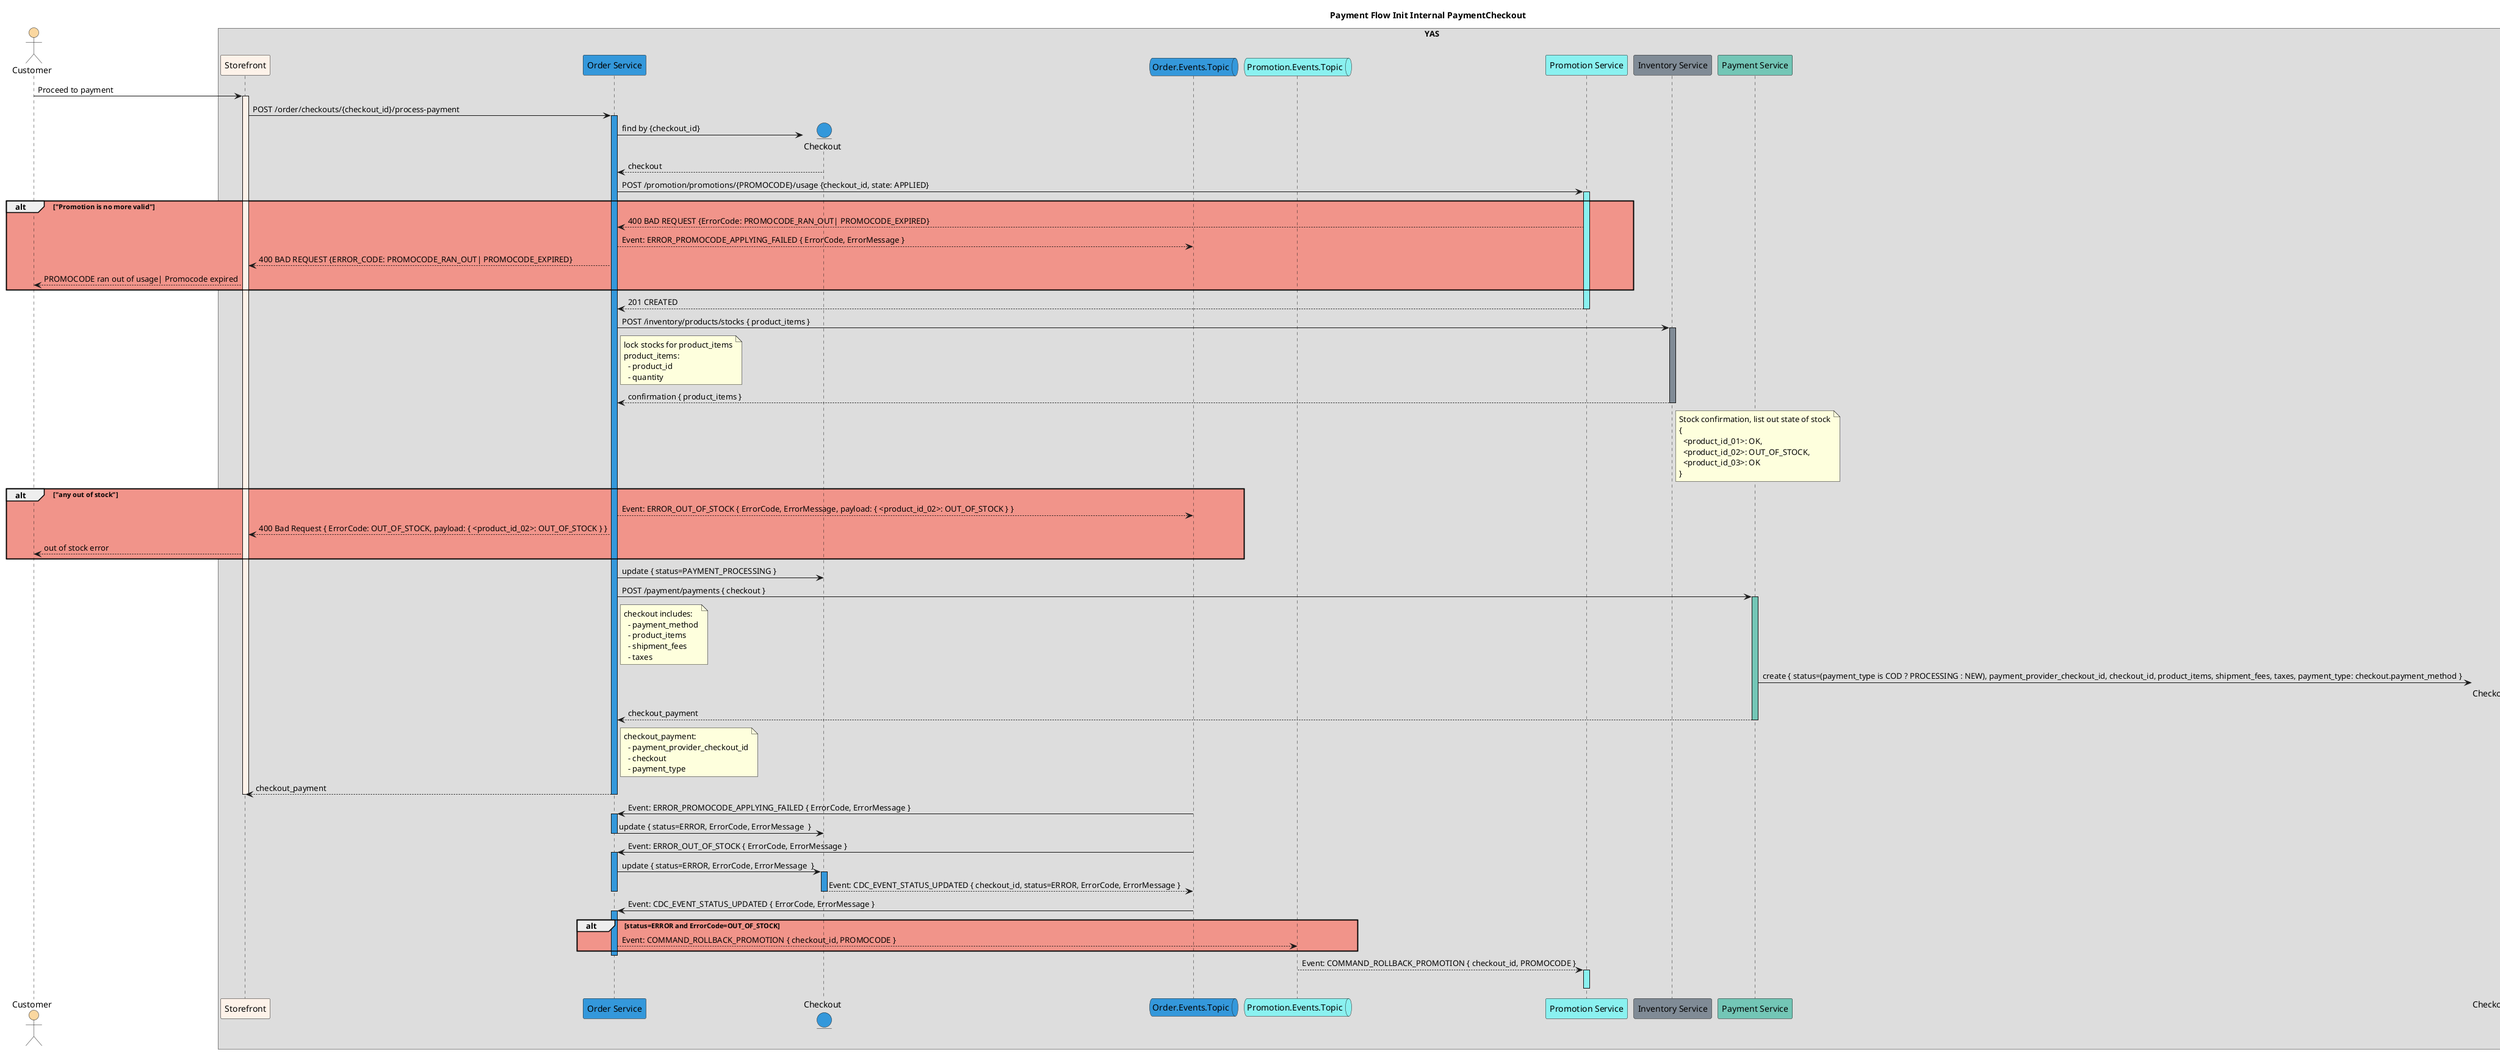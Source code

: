 @startuml Payment Flow Sub 1

title Payment Flow Init Internal PaymentCheckout 

actor Customer as customer #fad7a0

box YAS
    participant "Storefront" as storefront #fdf2e9        
    participant "Order Service" as order_service #3498db    
    entity "Checkout" as checkout #3498db
    queue "Order.Events.Topic" as otopic #3498db
    queue "Promotion.Events.Topic" as ptopic #8af1f0
    participant "Promotion Service" as promotion_service #8af1f0
    participant "Inventory Service" as inventory_service #808b96
    participant "Payment Service" as payment_service #73c6b6
    entity "Checkout Payment" as checkout_payment #73c6b6
    participant "Notification Service" as notification_service #fad7a0
end box 

box "Payment Provider" #eafaf1
    participant "Payment Provider" as payment_provider #73c6b6
    entity "Payment Provider: Checkout" as payment_provider_checkout #73c6b6
end box

customer -> storefront: Proceed to payment
activate storefront #fdf2e9   
  storefront -> order_service: POST /order/checkouts/{checkout_id}/process-payment
  activate order_service #3498db
    order_service -> checkout **: find by {checkout_id}
    order_service <-- checkout: checkout
    order_service -> promotion_service: POST /promotion/promotions/{PROMOCODE}/usage {checkout_id, state: APPLIED}
    activate promotion_service #8af1f0
      alt #f1948a "Promotion is no more valid"
        promotion_service --> order_service: 400 BAD REQUEST {ErrorCode: PROMOCODE_RAN_OUT| PROMOCODE_EXPIRED}
        order_service --> otopic: Event: ERROR_PROMOCODE_APPLYING_FAILED { ErrorCode, ErrorMessage }
        order_service --> storefront: 400 BAD REQUEST {ERROR_CODE: PROMOCODE_RAN_OUT| PROMOCODE_EXPIRED}
        storefront --> customer:  PROMOCODE ran out of usage| Promocode expired
      end 

      promotion_service --> order_service: 201 CREATED     
    deactivate promotion_service
    order_service -> inventory_service: POST /inventory/products/stocks { product_items }
    note right of order_service
      lock stocks for product_items
      product_items:
        - product_id
        - quantity
    end note
    activate inventory_service #808b96
      inventory_service --> order_service: confirmation { product_items }
      note right of inventory_service
        Stock confirmation, list out state of stock
        {
          <product_id_01>: OK,
          <product_id_02>: OUT_OF_STOCK,
          <product_id_03>: OK
        }
      end note
    deactivate inventory_service
    alt #f1948a "any out of stock"
      order_service --> otopic: Event: ERROR_OUT_OF_STOCK { ErrorCode, ErrorMessage, payload: { <product_id_02>: OUT_OF_STOCK } }
      order_service --> storefront: 400 Bad Request { ErrorCode: OUT_OF_STOCK, payload: { <product_id_02>: OUT_OF_STOCK } }
      storefront --> customer: out of stock error
    end
    order_service -> checkout: update { status=PAYMENT_PROCESSING }
    order_service -> payment_service: POST /payment/payments { checkout }
    note right of order_service
      checkout includes:
        - payment_method
        - product_items
        - shipment_fees
        - taxes
    end note 
    activate payment_service #73c6b6 
      payment_service -> checkout_payment **: create { status=(payment_type is COD ? PROCESSING : NEW), payment_provider_checkout_id, checkout_id, product_items, shipment_fees, taxes, payment_type: checkout.payment_method }
      order_service <-- payment_service: checkout_payment
      note right of order_service
        checkout_payment:
          - payment_provider_checkout_id
          - checkout
          - payment_type
      end note
    deactivate payment_service
    storefront <-- order_service: checkout_payment 
  deactivate order_service
deactivate storefront   
otopic -> order_service:  Event: ERROR_PROMOCODE_APPLYING_FAILED { ErrorCode, ErrorMessage }
activate order_service #3498db
  order_service -> checkout: update { status=ERROR, ErrorCode, ErrorMessage  }
deactivate order_service

otopic -> order_service:  Event: ERROR_OUT_OF_STOCK { ErrorCode, ErrorMessage }
activate order_service #3498db
  order_service -> checkout: update { status=ERROR, ErrorCode, ErrorMessage  }
  activate checkout #3498db
    checkout --> otopic: Event: CDC_EVENT_STATUS_UPDATED { checkout_id, status=ERROR, ErrorCode, ErrorMessage }
  deactivate checkout
deactivate order_service

otopic -> order_service:  Event: CDC_EVENT_STATUS_UPDATED { ErrorCode, ErrorMessage }
activate order_service #3498db
  alt #f1948a status=ERROR and ErrorCode=OUT_OF_STOCK
    order_service --> ptopic: Event: COMMAND_ROLLBACK_PROMOTION { checkout_id, PROMOCODE }
  end
deactivate order_service

ptopic --> promotion_service: Event: COMMAND_ROLLBACK_PROMOTION { checkout_id, PROMOCODE }
activate promotion_service #8af1f0
deactivate promotion_service

@enduml